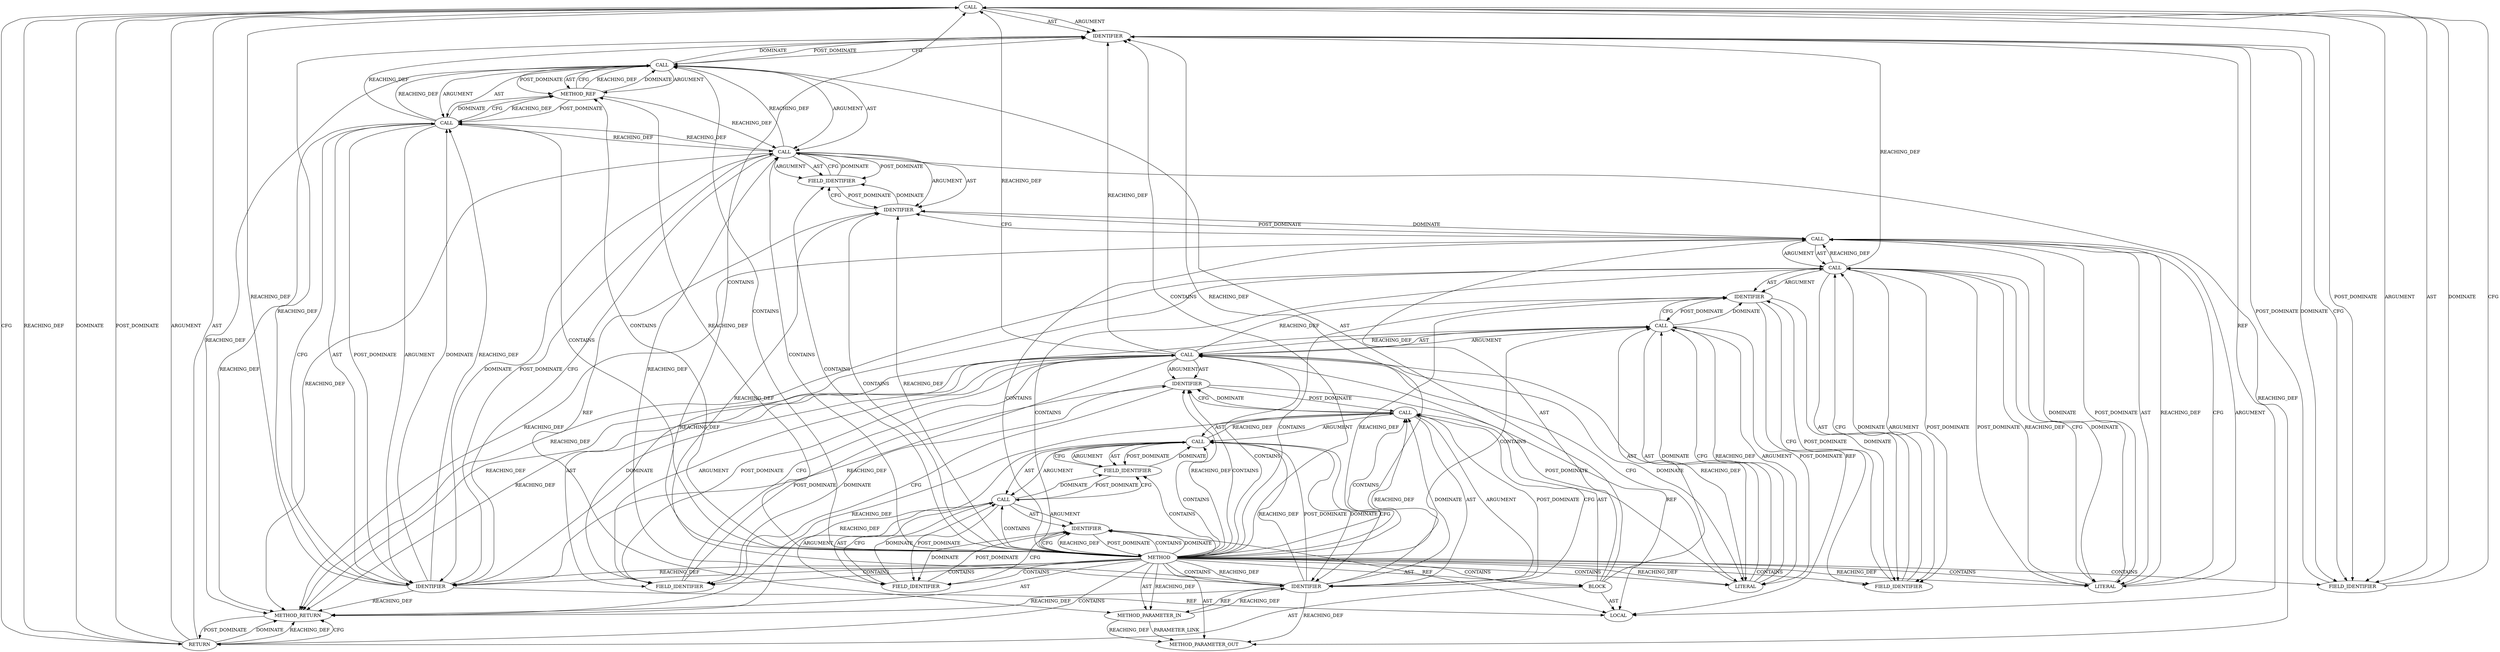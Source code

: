 digraph {
  9415 [label=CALL ORDER=1 ARGUMENT_INDEX=-1 CODE="desc.error" COLUMN_NUMBER=9 METHOD_FULL_NAME="<operator>.fieldAccess" LINE_NUMBER=381 TYPE_FULL_NAME="<empty>" DISPATCH_TYPE="STATIC_DISPATCH" SIGNATURE="" NAME="<operator>.fieldAccess"]
  9403 [label=CALL ORDER=1 ARGUMENT_INDEX=1 CODE="desc.count" COLUMN_NUMBER=2 METHOD_FULL_NAME="<operator>.fieldAccess" LINE_NUMBER=376 TYPE_FULL_NAME="<empty>" DISPATCH_TYPE="STATIC_DISPATCH" SIGNATURE="" NAME="<operator>.fieldAccess"]
  9413 [label=METHOD_REF ORDER=3 ARGUMENT_INDEX=3 CODE="tls_strp_copyin" COLUMN_NUMBER=33 METHOD_FULL_NAME="tls_strp_copyin" LINE_NUMBER=379 TYPE_FULL_NAME="int"]
  9412 [label=IDENTIFIER ORDER=1 ARGUMENT_INDEX=1 CODE="desc" COLUMN_NUMBER=27 LINE_NUMBER=379 TYPE_FULL_NAME="read_descriptor_t" NAME="desc"]
  9406 [label=LITERAL ORDER=2 ARGUMENT_INDEX=2 CODE="1" COLUMN_NUMBER=15 LINE_NUMBER=376 TYPE_FULL_NAME="int"]
  9410 [label=FIELD_IDENTIFIER ORDER=2 ARGUMENT_INDEX=2 CODE="sk" COLUMN_NUMBER=16 LINE_NUMBER=379 CANONICAL_NAME="sk"]
  9395 [label=FIELD_IDENTIFIER ORDER=2 ARGUMENT_INDEX=2 CODE="data" COLUMN_NUMBER=2 LINE_NUMBER=374 CANONICAL_NAME="data"]
  9388 [label=BLOCK ORDER=2 ARGUMENT_INDEX=-1 CODE="{
	read_descriptor_t desc;

	desc.arg.data = strp;
	desc.error = 0;
	desc.count = 1; /* give more than one skb per call */

	/* sk should be locked here, so okay to do read_sock */
	tcp_read_sock(strp->sk, &desc, tls_strp_copyin);

	return desc.error;
}" COLUMN_NUMBER=1 LINE_NUMBER=371 TYPE_FULL_NAME="void"]
  9394 [label=FIELD_IDENTIFIER ORDER=2 ARGUMENT_INDEX=2 CODE="arg" COLUMN_NUMBER=2 LINE_NUMBER=374 CANONICAL_NAME="arg"]
  9398 [label=CALL ORDER=1 ARGUMENT_INDEX=1 CODE="desc.error" COLUMN_NUMBER=2 METHOD_FULL_NAME="<operator>.fieldAccess" LINE_NUMBER=375 TYPE_FULL_NAME="<empty>" DISPATCH_TYPE="STATIC_DISPATCH" SIGNATURE="" NAME="<operator>.fieldAccess"]
  9416 [label=IDENTIFIER ORDER=1 ARGUMENT_INDEX=1 CODE="desc" COLUMN_NUMBER=9 LINE_NUMBER=381 TYPE_FULL_NAME="read_descriptor_t" NAME="desc"]
  9418 [label=METHOD_RETURN ORDER=3 CODE="RET" COLUMN_NUMBER=1 LINE_NUMBER=370 TYPE_FULL_NAME="int" EVALUATION_STRATEGY="BY_VALUE"]
  9417 [label=FIELD_IDENTIFIER ORDER=2 ARGUMENT_INDEX=2 CODE="error" COLUMN_NUMBER=9 LINE_NUMBER=381 CANONICAL_NAME="error"]
  9400 [label=FIELD_IDENTIFIER ORDER=2 ARGUMENT_INDEX=2 CODE="error" COLUMN_NUMBER=2 LINE_NUMBER=375 CANONICAL_NAME="error"]
  9414 [label=RETURN ORDER=6 ARGUMENT_INDEX=-1 CODE="return desc.error;" COLUMN_NUMBER=2 LINE_NUMBER=381]
  9387 [label=METHOD_PARAMETER_IN ORDER=1 CODE="struct tls_strparser *strp" IS_VARIADIC=false COLUMN_NUMBER=33 LINE_NUMBER=370 TYPE_FULL_NAME="tls_strparser*" EVALUATION_STRATEGY="BY_VALUE" INDEX=1 NAME="strp"]
  9409 [label=IDENTIFIER ORDER=1 ARGUMENT_INDEX=1 CODE="strp" COLUMN_NUMBER=16 LINE_NUMBER=379 TYPE_FULL_NAME="tls_strparser*" NAME="strp"]
  9393 [label=IDENTIFIER ORDER=1 ARGUMENT_INDEX=1 CODE="desc" COLUMN_NUMBER=2 LINE_NUMBER=374 TYPE_FULL_NAME="read_descriptor_t" NAME="desc"]
  9389 [label=LOCAL ORDER=1 CODE="read_descriptor_t desc" COLUMN_NUMBER=20 LINE_NUMBER=372 TYPE_FULL_NAME="read_descriptor_t" NAME="desc"]
  9401 [label=LITERAL ORDER=2 ARGUMENT_INDEX=2 CODE="0" COLUMN_NUMBER=15 LINE_NUMBER=375 TYPE_FULL_NAME="int"]
  21530 [label=METHOD_PARAMETER_OUT ORDER=1 CODE="struct tls_strparser *strp" IS_VARIADIC=false COLUMN_NUMBER=33 LINE_NUMBER=370 TYPE_FULL_NAME="tls_strparser*" EVALUATION_STRATEGY="BY_VALUE" INDEX=1 NAME="strp"]
  9411 [label=CALL ORDER=2 ARGUMENT_INDEX=2 CODE="&desc" COLUMN_NUMBER=26 METHOD_FULL_NAME="<operator>.addressOf" LINE_NUMBER=379 TYPE_FULL_NAME="<empty>" DISPATCH_TYPE="STATIC_DISPATCH" SIGNATURE="" NAME="<operator>.addressOf"]
  9405 [label=FIELD_IDENTIFIER ORDER=2 ARGUMENT_INDEX=2 CODE="count" COLUMN_NUMBER=2 LINE_NUMBER=376 CANONICAL_NAME="count"]
  9391 [label=CALL ORDER=1 ARGUMENT_INDEX=1 CODE="desc.arg.data" COLUMN_NUMBER=2 METHOD_FULL_NAME="<operator>.fieldAccess" LINE_NUMBER=374 TYPE_FULL_NAME="<empty>" DISPATCH_TYPE="STATIC_DISPATCH" SIGNATURE="" NAME="<operator>.fieldAccess"]
  9396 [label=IDENTIFIER ORDER=2 ARGUMENT_INDEX=2 CODE="strp" COLUMN_NUMBER=18 LINE_NUMBER=374 TYPE_FULL_NAME="tls_strparser*" NAME="strp"]
  9386 [label=METHOD COLUMN_NUMBER=1 LINE_NUMBER=370 COLUMN_NUMBER_END=1 IS_EXTERNAL=false SIGNATURE="int tls_strp_read_copyin (tls_strparser*)" NAME="tls_strp_read_copyin" AST_PARENT_TYPE="TYPE_DECL" AST_PARENT_FULL_NAME="tls_strp.c:<global>" ORDER=14 CODE="static int tls_strp_read_copyin(struct tls_strparser *strp)
{
	read_descriptor_t desc;

	desc.arg.data = strp;
	desc.error = 0;
	desc.count = 1; /* give more than one skb per call */

	/* sk should be locked here, so okay to do read_sock */
	tcp_read_sock(strp->sk, &desc, tls_strp_copyin);

	return desc.error;
}" FULL_NAME="tls_strp_read_copyin" LINE_NUMBER_END=382 FILENAME="tls_strp.c"]
  9404 [label=IDENTIFIER ORDER=1 ARGUMENT_INDEX=1 CODE="desc" COLUMN_NUMBER=2 LINE_NUMBER=376 TYPE_FULL_NAME="read_descriptor_t" NAME="desc"]
  9390 [label=CALL ORDER=2 ARGUMENT_INDEX=-1 CODE="desc.arg.data = strp" COLUMN_NUMBER=2 METHOD_FULL_NAME="<operator>.assignment" LINE_NUMBER=374 TYPE_FULL_NAME="<empty>" DISPATCH_TYPE="STATIC_DISPATCH" SIGNATURE="" NAME="<operator>.assignment"]
  9397 [label=CALL ORDER=3 ARGUMENT_INDEX=-1 CODE="desc.error = 0" COLUMN_NUMBER=2 METHOD_FULL_NAME="<operator>.assignment" LINE_NUMBER=375 TYPE_FULL_NAME="<empty>" DISPATCH_TYPE="STATIC_DISPATCH" SIGNATURE="" NAME="<operator>.assignment"]
  9392 [label=CALL ORDER=1 ARGUMENT_INDEX=1 CODE="desc.arg" COLUMN_NUMBER=2 METHOD_FULL_NAME="<operator>.fieldAccess" LINE_NUMBER=374 TYPE_FULL_NAME="<empty>" DISPATCH_TYPE="STATIC_DISPATCH" SIGNATURE="" NAME="<operator>.fieldAccess"]
  9407 [label=CALL ORDER=5 ARGUMENT_INDEX=-1 CODE="tcp_read_sock(strp->sk, &desc, tls_strp_copyin)" COLUMN_NUMBER=2 METHOD_FULL_NAME="tcp_read_sock" LINE_NUMBER=379 TYPE_FULL_NAME="<empty>" DISPATCH_TYPE="STATIC_DISPATCH" SIGNATURE="" NAME="tcp_read_sock"]
  9402 [label=CALL ORDER=4 ARGUMENT_INDEX=-1 CODE="desc.count = 1" COLUMN_NUMBER=2 METHOD_FULL_NAME="<operator>.assignment" LINE_NUMBER=376 TYPE_FULL_NAME="<empty>" DISPATCH_TYPE="STATIC_DISPATCH" SIGNATURE="" NAME="<operator>.assignment"]
  9408 [label=CALL ORDER=1 ARGUMENT_INDEX=1 CODE="strp->sk" COLUMN_NUMBER=16 METHOD_FULL_NAME="<operator>.indirectFieldAccess" LINE_NUMBER=379 TYPE_FULL_NAME="<empty>" DISPATCH_TYPE="STATIC_DISPATCH" SIGNATURE="" NAME="<operator>.indirectFieldAccess"]
  9399 [label=IDENTIFIER ORDER=1 ARGUMENT_INDEX=1 CODE="desc" COLUMN_NUMBER=2 LINE_NUMBER=375 TYPE_FULL_NAME="read_descriptor_t" NAME="desc"]
  9386 -> 9391 [label=CONTAINS ]
  9391 -> 9418 [label=REACHING_DEF VARIABLE="desc.arg.data"]
  9402 -> 9406 [label=AST ]
  9395 -> 9391 [label=DOMINATE ]
  9396 -> 9390 [label=CFG ]
  9396 -> 9390 [label=REACHING_DEF VARIABLE="strp"]
  9401 -> 9398 [label=REACHING_DEF VARIABLE="0"]
  9386 -> 21530 [label=AST ]
  9386 -> 9399 [label=REACHING_DEF VARIABLE=""]
  9398 -> 9404 [label=REACHING_DEF VARIABLE="desc.error"]
  9398 -> 9416 [label=REACHING_DEF VARIABLE="desc.error"]
  9397 -> 9404 [label=DOMINATE ]
  9395 -> 9391 [label=CFG ]
  9402 -> 9409 [label=DOMINATE ]
  9390 -> 9391 [label=AST ]
  9386 -> 9409 [label=CONTAINS ]
  9388 -> 9389 [label=AST ]
  9407 -> 9408 [label=ARGUMENT ]
  9386 -> 9387 [label=REACHING_DEF VARIABLE=""]
  9392 -> 9394 [label=POST_DOMINATE ]
  9386 -> 9400 [label=CONTAINS ]
  9406 -> 9403 [label=REACHING_DEF VARIABLE="1"]
  9411 -> 9412 [label=AST ]
  9392 -> 9393 [label=ARGUMENT ]
  9390 -> 9391 [label=ARGUMENT ]
  9403 -> 9404 [label=AST ]
  9416 -> 9417 [label=CFG ]
  9403 -> 9402 [label=REACHING_DEF VARIABLE="desc.count"]
  9398 -> 9401 [label=CFG ]
  9414 -> 9415 [label=POST_DOMINATE ]
  9386 -> 9418 [label=AST ]
  9414 -> 9418 [label=DOMINATE ]
  9388 -> 9414 [label=AST ]
  9411 -> 9412 [label=ARGUMENT ]
  9411 -> 9413 [label=DOMINATE ]
  9406 -> 9402 [label=REACHING_DEF VARIABLE="1"]
  9403 -> 9406 [label=DOMINATE ]
  9403 -> 9405 [label=AST ]
  9386 -> 9410 [label=CONTAINS ]
  9397 -> 9418 [label=REACHING_DEF VARIABLE="desc.error = 0"]
  9408 -> 9411 [label=REACHING_DEF VARIABLE="strp->sk"]
  9398 -> 9415 [label=REACHING_DEF VARIABLE="desc.error"]
  9386 -> 9393 [label=CONTAINS ]
  9386 -> 9413 [label=CONTAINS ]
  9386 -> 9405 [label=CONTAINS ]
  9392 -> 9393 [label=AST ]
  9386 -> 9409 [label=REACHING_DEF VARIABLE=""]
  9387 -> 21530 [label=PARAMETER_LINK ]
  9386 -> 9387 [label=AST ]
  9410 -> 9408 [label=CFG ]
  9408 -> 9410 [label=POST_DOMINATE ]
  9399 -> 9400 [label=CFG ]
  9413 -> 9407 [label=CFG ]
  9386 -> 9388 [label=CONTAINS ]
  9407 -> 9408 [label=AST ]
  9412 -> 9416 [label=REACHING_DEF VARIABLE="desc"]
  9394 -> 9392 [label=CFG ]
  9392 -> 9395 [label=CFG ]
  9396 -> 9391 [label=REACHING_DEF VARIABLE="strp"]
  9386 -> 9396 [label=CONTAINS ]
  9386 -> 9394 [label=CONTAINS ]
  9413 -> 9407 [label=REACHING_DEF VARIABLE="tls_strp_copyin"]
  9395 -> 9392 [label=POST_DOMINATE ]
  9413 -> 9407 [label=DOMINATE ]
  9391 -> 9396 [label=DOMINATE ]
  9402 -> 9418 [label=REACHING_DEF VARIABLE="desc.count = 1"]
  9415 -> 9414 [label=CFG ]
  9409 -> 9387 [label=REF ]
  9402 -> 9403 [label=AST ]
  9404 -> 9405 [label=CFG ]
  9397 -> 9404 [label=CFG ]
  9409 -> 9410 [label=DOMINATE ]
  9392 -> 9394 [label=AST ]
  9388 -> 9390 [label=AST ]
  9396 -> 9418 [label=REACHING_DEF VARIABLE="strp"]
  9408 -> 9410 [label=AST ]
  9408 -> 21530 [label=REACHING_DEF VARIABLE="strp->sk"]
  9412 -> 9418 [label=REACHING_DEF VARIABLE="desc"]
  9403 -> 9405 [label=ARGUMENT ]
  9386 -> 9390 [label=CONTAINS ]
  9386 -> 9406 [label=CONTAINS ]
  9397 -> 9398 [label=ARGUMENT ]
  9404 -> 9397 [label=POST_DOMINATE ]
  9407 -> 9413 [label=AST ]
  9406 -> 9402 [label=CFG ]
  9407 -> 9416 [label=CFG ]
  9417 -> 9415 [label=DOMINATE ]
  9412 -> 9411 [label=DOMINATE ]
  9412 -> 9408 [label=POST_DOMINATE ]
  9412 -> 9415 [label=REACHING_DEF VARIABLE="desc"]
  9391 -> 9395 [label=ARGUMENT ]
  9400 -> 9398 [label=CFG ]
  9403 -> 9406 [label=CFG ]
  9390 -> 9396 [label=POST_DOMINATE ]
  9406 -> 9402 [label=DOMINATE ]
  9412 -> 9411 [label=REACHING_DEF VARIABLE="desc"]
  9396 -> 9391 [label=POST_DOMINATE ]
  9415 -> 9417 [label=POST_DOMINATE ]
  9386 -> 9411 [label=CONTAINS ]
  9390 -> 9399 [label=CFG ]
  9404 -> 9405 [label=DOMINATE ]
  9415 -> 9416 [label=AST ]
  9410 -> 9408 [label=DOMINATE ]
  9397 -> 9401 [label=POST_DOMINATE ]
  9402 -> 9403 [label=ARGUMENT ]
  9403 -> 9404 [label=ARGUMENT ]
  9402 -> 9409 [label=CFG ]
  9390 -> 9396 [label=AST ]
  9407 -> 9418 [label=REACHING_DEF VARIABLE="tcp_read_sock(strp->sk, &desc, tls_strp_copyin)"]
  9407 -> 9411 [label=ARGUMENT ]
  9411 -> 9418 [label=REACHING_DEF VARIABLE="&desc"]
  9414 -> 9415 [label=ARGUMENT ]
  9386 -> 9393 [label=DOMINATE ]
  9386 -> 9399 [label=CONTAINS ]
  9386 -> 9395 [label=CONTAINS ]
  9386 -> 9416 [label=CONTAINS ]
  9386 -> 9412 [label=REACHING_DEF VARIABLE=""]
  9386 -> 9393 [label=CFG ]
  9407 -> 9416 [label=DOMINATE ]
  9415 -> 9414 [label=REACHING_DEF VARIABLE="desc.error"]
  9413 -> 9411 [label=REACHING_DEF VARIABLE="tls_strp_copyin"]
  9405 -> 9403 [label=CFG ]
  9414 -> 9418 [label=REACHING_DEF VARIABLE="<RET>"]
  9397 -> 9401 [label=AST ]
  9417 -> 9415 [label=CFG ]
  9404 -> 9389 [label=REF ]
  9398 -> 9418 [label=REACHING_DEF VARIABLE="desc.error"]
  9387 -> 9396 [label=REACHING_DEF VARIABLE="strp"]
  9393 -> 9386 [label=POST_DOMINATE ]
  9386 -> 9406 [label=REACHING_DEF VARIABLE=""]
  9391 -> 9395 [label=AST ]
  9398 -> 9412 [label=REACHING_DEF VARIABLE="desc.error"]
  9390 -> 9399 [label=DOMINATE ]
  9393 -> 9389 [label=REF ]
  9396 -> 9387 [label=REF ]
  9415 -> 9417 [label=ARGUMENT ]
  9386 -> 9404 [label=REACHING_DEF VARIABLE=""]
  9407 -> 9413 [label=ARGUMENT ]
  9408 -> 9407 [label=REACHING_DEF VARIABLE="strp->sk"]
  9408 -> 9412 [label=CFG ]
  9399 -> 9400 [label=DOMINATE ]
  9412 -> 9389 [label=REF ]
  9408 -> 9409 [label=ARGUMENT ]
  9408 -> 9418 [label=REACHING_DEF VARIABLE="strp->sk"]
  9409 -> 9402 [label=POST_DOMINATE ]
  9411 -> 9412 [label=POST_DOMINATE ]
  9398 -> 9400 [label=AST ]
  9394 -> 9393 [label=POST_DOMINATE ]
  9394 -> 9392 [label=DOMINATE ]
  9406 -> 9403 [label=POST_DOMINATE ]
  9386 -> 9412 [label=CONTAINS ]
  9386 -> 9402 [label=CONTAINS ]
  9415 -> 9417 [label=AST ]
  9401 -> 9397 [label=DOMINATE ]
  9405 -> 9403 [label=DOMINATE ]
  9411 -> 9408 [label=REACHING_DEF VARIABLE="&desc"]
  9414 -> 9418 [label=CFG ]
  9416 -> 9389 [label=REF ]
  9411 -> 9416 [label=REACHING_DEF VARIABLE="&desc"]
  9391 -> 9395 [label=POST_DOMINATE ]
  9410 -> 9409 [label=POST_DOMINATE ]
  9386 -> 9393 [label=REACHING_DEF VARIABLE=""]
  9387 -> 21530 [label=REACHING_DEF VARIABLE="strp"]
  9398 -> 9400 [label=POST_DOMINATE ]
  9398 -> 9397 [label=REACHING_DEF VARIABLE="desc.error"]
  9398 -> 9401 [label=DOMINATE ]
  9391 -> 9390 [label=REACHING_DEF VARIABLE="desc.arg.data"]
  9403 -> 9416 [label=REACHING_DEF VARIABLE="desc.count"]
  9386 -> 9397 [label=CONTAINS ]
  9403 -> 9418 [label=REACHING_DEF VARIABLE="desc.count"]
  9397 -> 9398 [label=AST ]
  9408 -> 9410 [label=ARGUMENT ]
  9413 -> 9408 [label=REACHING_DEF VARIABLE="tls_strp_copyin"]
  9399 -> 9390 [label=POST_DOMINATE ]
  9392 -> 9394 [label=ARGUMENT ]
  9396 -> 9409 [label=REACHING_DEF VARIABLE="strp"]
  9392 -> 9395 [label=DOMINATE ]
  9388 -> 9402 [label=AST ]
  9401 -> 9397 [label=CFG ]
  9391 -> 9392 [label=AST ]
  9416 -> 9407 [label=POST_DOMINATE ]
  9386 -> 9408 [label=CONTAINS ]
  9405 -> 9404 [label=POST_DOMINATE ]
  9408 -> 9409 [label=AST ]
  9396 -> 9390 [label=DOMINATE ]
  9415 -> 9414 [label=DOMINATE ]
  9386 -> 9392 [label=CONTAINS ]
  9412 -> 9411 [label=CFG ]
  9386 -> 9388 [label=AST ]
  9388 -> 9397 [label=AST ]
  9390 -> 9418 [label=REACHING_DEF VARIABLE="desc.arg.data = strp"]
  9396 -> 9408 [label=REACHING_DEF VARIABLE="strp"]
  9403 -> 9412 [label=REACHING_DEF VARIABLE="desc.count"]
  9386 -> 9417 [label=CONTAINS ]
  9386 -> 9403 [label=CONTAINS ]
  9398 -> 9399 [label=ARGUMENT ]
  9402 -> 9406 [label=POST_DOMINATE ]
  9407 -> 9413 [label=POST_DOMINATE ]
  9414 -> 9415 [label=AST ]
  9398 -> 9400 [label=ARGUMENT ]
  9401 -> 9398 [label=POST_DOMINATE ]
  9386 -> 9413 [label=REACHING_DEF VARIABLE=""]
  9415 -> 9416 [label=ARGUMENT ]
  9398 -> 9399 [label=AST ]
  9399 -> 9389 [label=REF ]
  9391 -> 9396 [label=CFG ]
  9393 -> 9394 [label=CFG ]
  9416 -> 9417 [label=DOMINATE ]
  9393 -> 9394 [label=DOMINATE ]
  9403 -> 9405 [label=POST_DOMINATE ]
  9400 -> 9398 [label=DOMINATE ]
  9386 -> 9401 [label=CONTAINS ]
  9386 -> 9398 [label=CONTAINS ]
  9411 -> 9407 [label=REACHING_DEF VARIABLE="&desc"]
  9390 -> 9396 [label=ARGUMENT ]
  9413 -> 9411 [label=POST_DOMINATE ]
  9402 -> 9406 [label=ARGUMENT ]
  9418 -> 9414 [label=POST_DOMINATE ]
  9409 -> 9410 [label=CFG ]
  9391 -> 9392 [label=ARGUMENT ]
  9386 -> 9404 [label=CONTAINS ]
  9411 -> 9413 [label=CFG ]
  9408 -> 9412 [label=DOMINATE ]
  9417 -> 9416 [label=POST_DOMINATE ]
  9386 -> 9414 [label=CONTAINS ]
  9386 -> 9401 [label=REACHING_DEF VARIABLE=""]
  9386 -> 9416 [label=REACHING_DEF VARIABLE=""]
  9407 -> 9411 [label=AST ]
  9388 -> 9407 [label=AST ]
  9386 -> 9407 [label=CONTAINS ]
  9386 -> 9415 [label=CONTAINS ]
  9396 -> 21530 [label=REACHING_DEF VARIABLE="strp"]
  9401 -> 9397 [label=REACHING_DEF VARIABLE="0"]
  9386 -> 9396 [label=REACHING_DEF VARIABLE=""]
  9397 -> 9401 [label=ARGUMENT ]
  9400 -> 9399 [label=POST_DOMINATE ]
}
